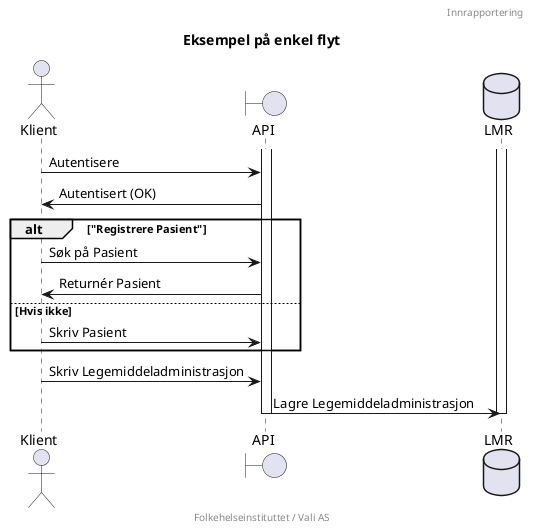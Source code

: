 @startuml

skinparam Shadowing false

header Innrapportering
title "Eksempel på enkel flyt"
footer Folkehelseinstituttet / Vali AS

actor Klient
boundary API
database  LMR

activate API
Klient -> API : Autentisere
API -> Klient : Autentisert (OK)

alt "Registrere Pasient"
Klient -> API : Søk på Pasient
API -> Klient : Returnér Pasient
else Hvis ikke
Klient -> API : Skriv Pasient
end

activate LMR
Klient -> API : Skriv Legemiddeladministrasjon
API -> LMR : Lagre Legemiddeladministrasjon
deactivate API
deactivate LMR

@enduml